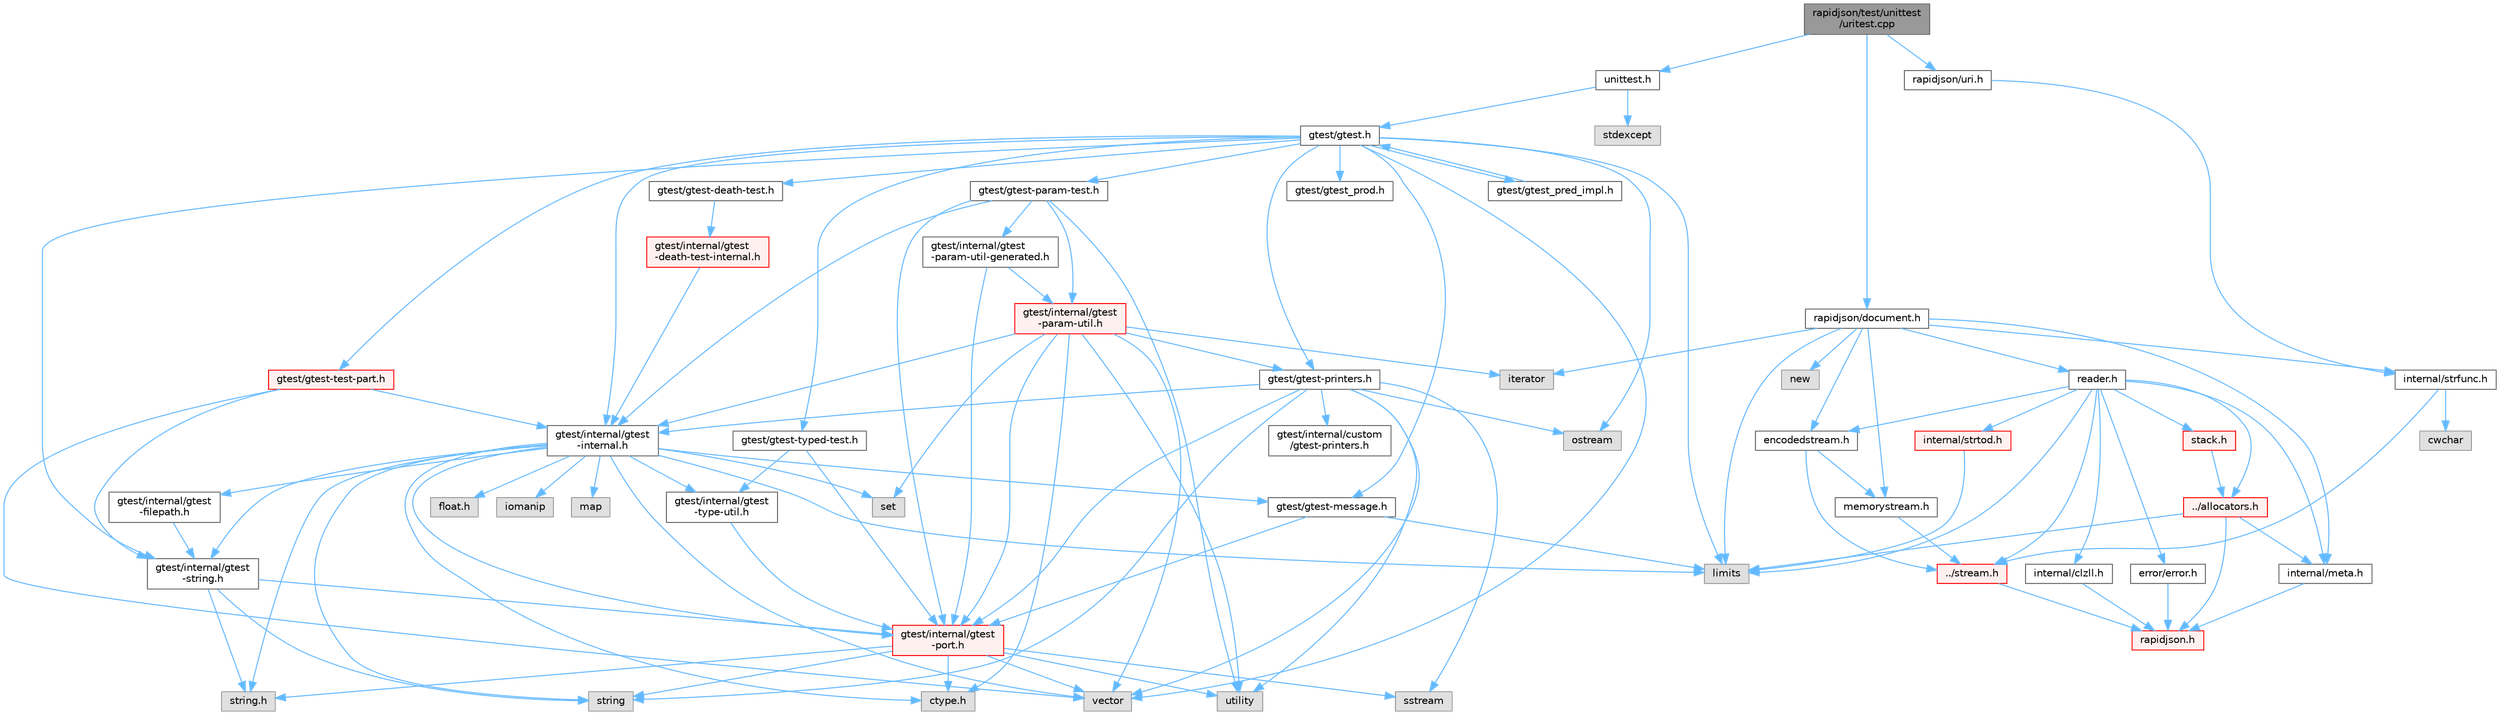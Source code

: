 digraph "rapidjson/test/unittest/uritest.cpp"
{
 // LATEX_PDF_SIZE
  bgcolor="transparent";
  edge [fontname=Helvetica,fontsize=10,labelfontname=Helvetica,labelfontsize=10];
  node [fontname=Helvetica,fontsize=10,shape=box,height=0.2,width=0.4];
  Node1 [id="Node000001",label="rapidjson/test/unittest\l/uritest.cpp",height=0.2,width=0.4,color="gray40", fillcolor="grey60", style="filled", fontcolor="black",tooltip=" "];
  Node1 -> Node2 [id="edge1_Node000001_Node000002",color="steelblue1",style="solid",tooltip=" "];
  Node2 [id="Node000002",label="unittest.h",height=0.2,width=0.4,color="grey40", fillcolor="white", style="filled",URL="$unittest_8h.html",tooltip=" "];
  Node2 -> Node3 [id="edge2_Node000002_Node000003",color="steelblue1",style="solid",tooltip=" "];
  Node3 [id="Node000003",label="gtest/gtest.h",height=0.2,width=0.4,color="grey40", fillcolor="white", style="filled",URL="$gtest_8h.html",tooltip=" "];
  Node3 -> Node4 [id="edge3_Node000003_Node000004",color="steelblue1",style="solid",tooltip=" "];
  Node4 [id="Node000004",label="limits",height=0.2,width=0.4,color="grey60", fillcolor="#E0E0E0", style="filled",tooltip=" "];
  Node3 -> Node5 [id="edge4_Node000003_Node000005",color="steelblue1",style="solid",tooltip=" "];
  Node5 [id="Node000005",label="ostream",height=0.2,width=0.4,color="grey60", fillcolor="#E0E0E0", style="filled",tooltip=" "];
  Node3 -> Node6 [id="edge5_Node000003_Node000006",color="steelblue1",style="solid",tooltip=" "];
  Node6 [id="Node000006",label="vector",height=0.2,width=0.4,color="grey60", fillcolor="#E0E0E0", style="filled",tooltip=" "];
  Node3 -> Node7 [id="edge6_Node000003_Node000007",color="steelblue1",style="solid",tooltip=" "];
  Node7 [id="Node000007",label="gtest/internal/gtest\l-internal.h",height=0.2,width=0.4,color="grey40", fillcolor="white", style="filled",URL="$gtest-internal_8h.html",tooltip=" "];
  Node7 -> Node8 [id="edge7_Node000007_Node000008",color="steelblue1",style="solid",tooltip=" "];
  Node8 [id="Node000008",label="gtest/internal/gtest\l-port.h",height=0.2,width=0.4,color="red", fillcolor="#FFF0F0", style="filled",URL="$gtest-port_8h.html",tooltip=" "];
  Node8 -> Node9 [id="edge8_Node000008_Node000009",color="steelblue1",style="solid",tooltip=" "];
  Node9 [id="Node000009",label="ctype.h",height=0.2,width=0.4,color="grey60", fillcolor="#E0E0E0", style="filled",tooltip=" "];
  Node8 -> Node13 [id="edge9_Node000008_Node000013",color="steelblue1",style="solid",tooltip=" "];
  Node13 [id="Node000013",label="string.h",height=0.2,width=0.4,color="grey60", fillcolor="#E0E0E0", style="filled",tooltip=" "];
  Node8 -> Node16 [id="edge10_Node000008_Node000016",color="steelblue1",style="solid",tooltip=" "];
  Node16 [id="Node000016",label="string",height=0.2,width=0.4,color="grey60", fillcolor="#E0E0E0", style="filled",tooltip=" "];
  Node8 -> Node19 [id="edge11_Node000008_Node000019",color="steelblue1",style="solid",tooltip=" "];
  Node19 [id="Node000019",label="sstream",height=0.2,width=0.4,color="grey60", fillcolor="#E0E0E0", style="filled",tooltip=" "];
  Node8 -> Node20 [id="edge12_Node000008_Node000020",color="steelblue1",style="solid",tooltip=" "];
  Node20 [id="Node000020",label="utility",height=0.2,width=0.4,color="grey60", fillcolor="#E0E0E0", style="filled",tooltip=" "];
  Node8 -> Node6 [id="edge13_Node000008_Node000006",color="steelblue1",style="solid",tooltip=" "];
  Node7 -> Node9 [id="edge14_Node000007_Node000009",color="steelblue1",style="solid",tooltip=" "];
  Node7 -> Node40 [id="edge15_Node000007_Node000040",color="steelblue1",style="solid",tooltip=" "];
  Node40 [id="Node000040",label="float.h",height=0.2,width=0.4,color="grey60", fillcolor="#E0E0E0", style="filled",tooltip=" "];
  Node7 -> Node13 [id="edge16_Node000007_Node000013",color="steelblue1",style="solid",tooltip=" "];
  Node7 -> Node41 [id="edge17_Node000007_Node000041",color="steelblue1",style="solid",tooltip=" "];
  Node41 [id="Node000041",label="iomanip",height=0.2,width=0.4,color="grey60", fillcolor="#E0E0E0", style="filled",tooltip=" "];
  Node7 -> Node4 [id="edge18_Node000007_Node000004",color="steelblue1",style="solid",tooltip=" "];
  Node7 -> Node42 [id="edge19_Node000007_Node000042",color="steelblue1",style="solid",tooltip=" "];
  Node42 [id="Node000042",label="map",height=0.2,width=0.4,color="grey60", fillcolor="#E0E0E0", style="filled",tooltip=" "];
  Node7 -> Node43 [id="edge20_Node000007_Node000043",color="steelblue1",style="solid",tooltip=" "];
  Node43 [id="Node000043",label="set",height=0.2,width=0.4,color="grey60", fillcolor="#E0E0E0", style="filled",tooltip=" "];
  Node7 -> Node16 [id="edge21_Node000007_Node000016",color="steelblue1",style="solid",tooltip=" "];
  Node7 -> Node6 [id="edge22_Node000007_Node000006",color="steelblue1",style="solid",tooltip=" "];
  Node7 -> Node44 [id="edge23_Node000007_Node000044",color="steelblue1",style="solid",tooltip=" "];
  Node44 [id="Node000044",label="gtest/gtest-message.h",height=0.2,width=0.4,color="grey40", fillcolor="white", style="filled",URL="$gtest-message_8h.html",tooltip=" "];
  Node44 -> Node4 [id="edge24_Node000044_Node000004",color="steelblue1",style="solid",tooltip=" "];
  Node44 -> Node8 [id="edge25_Node000044_Node000008",color="steelblue1",style="solid",tooltip=" "];
  Node7 -> Node45 [id="edge26_Node000007_Node000045",color="steelblue1",style="solid",tooltip=" "];
  Node45 [id="Node000045",label="gtest/internal/gtest\l-filepath.h",height=0.2,width=0.4,color="grey40", fillcolor="white", style="filled",URL="$gtest-filepath_8h.html",tooltip=" "];
  Node45 -> Node46 [id="edge27_Node000045_Node000046",color="steelblue1",style="solid",tooltip=" "];
  Node46 [id="Node000046",label="gtest/internal/gtest\l-string.h",height=0.2,width=0.4,color="grey40", fillcolor="white", style="filled",URL="$gtest-string_8h.html",tooltip=" "];
  Node46 -> Node13 [id="edge28_Node000046_Node000013",color="steelblue1",style="solid",tooltip=" "];
  Node46 -> Node16 [id="edge29_Node000046_Node000016",color="steelblue1",style="solid",tooltip=" "];
  Node46 -> Node8 [id="edge30_Node000046_Node000008",color="steelblue1",style="solid",tooltip=" "];
  Node7 -> Node46 [id="edge31_Node000007_Node000046",color="steelblue1",style="solid",tooltip=" "];
  Node7 -> Node47 [id="edge32_Node000007_Node000047",color="steelblue1",style="solid",tooltip=" "];
  Node47 [id="Node000047",label="gtest/internal/gtest\l-type-util.h",height=0.2,width=0.4,color="grey40", fillcolor="white", style="filled",URL="$gtest-type-util_8h.html",tooltip=" "];
  Node47 -> Node8 [id="edge33_Node000047_Node000008",color="steelblue1",style="solid",tooltip=" "];
  Node3 -> Node46 [id="edge34_Node000003_Node000046",color="steelblue1",style="solid",tooltip=" "];
  Node3 -> Node48 [id="edge35_Node000003_Node000048",color="steelblue1",style="solid",tooltip=" "];
  Node48 [id="Node000048",label="gtest/gtest-death-test.h",height=0.2,width=0.4,color="grey40", fillcolor="white", style="filled",URL="$gtest-death-test_8h.html",tooltip=" "];
  Node48 -> Node49 [id="edge36_Node000048_Node000049",color="steelblue1",style="solid",tooltip=" "];
  Node49 [id="Node000049",label="gtest/internal/gtest\l-death-test-internal.h",height=0.2,width=0.4,color="red", fillcolor="#FFF0F0", style="filled",URL="$gtest-death-test-internal_8h.html",tooltip=" "];
  Node49 -> Node7 [id="edge37_Node000049_Node000007",color="steelblue1",style="solid",tooltip=" "];
  Node3 -> Node44 [id="edge38_Node000003_Node000044",color="steelblue1",style="solid",tooltip=" "];
  Node3 -> Node50 [id="edge39_Node000003_Node000050",color="steelblue1",style="solid",tooltip=" "];
  Node50 [id="Node000050",label="gtest/gtest-param-test.h",height=0.2,width=0.4,color="grey40", fillcolor="white", style="filled",URL="$gtest-param-test_8h.html",tooltip=" "];
  Node50 -> Node8 [id="edge40_Node000050_Node000008",color="steelblue1",style="solid",tooltip=" "];
  Node50 -> Node20 [id="edge41_Node000050_Node000020",color="steelblue1",style="solid",tooltip=" "];
  Node50 -> Node7 [id="edge42_Node000050_Node000007",color="steelblue1",style="solid",tooltip=" "];
  Node50 -> Node51 [id="edge43_Node000050_Node000051",color="steelblue1",style="solid",tooltip=" "];
  Node51 [id="Node000051",label="gtest/internal/gtest\l-param-util.h",height=0.2,width=0.4,color="red", fillcolor="#FFF0F0", style="filled",URL="$gtest-param-util_8h.html",tooltip=" "];
  Node51 -> Node9 [id="edge44_Node000051_Node000009",color="steelblue1",style="solid",tooltip=" "];
  Node51 -> Node52 [id="edge45_Node000051_Node000052",color="steelblue1",style="solid",tooltip=" "];
  Node52 [id="Node000052",label="iterator",height=0.2,width=0.4,color="grey60", fillcolor="#E0E0E0", style="filled",tooltip=" "];
  Node51 -> Node43 [id="edge46_Node000051_Node000043",color="steelblue1",style="solid",tooltip=" "];
  Node51 -> Node20 [id="edge47_Node000051_Node000020",color="steelblue1",style="solid",tooltip=" "];
  Node51 -> Node6 [id="edge48_Node000051_Node000006",color="steelblue1",style="solid",tooltip=" "];
  Node51 -> Node7 [id="edge49_Node000051_Node000007",color="steelblue1",style="solid",tooltip=" "];
  Node51 -> Node8 [id="edge50_Node000051_Node000008",color="steelblue1",style="solid",tooltip=" "];
  Node51 -> Node55 [id="edge51_Node000051_Node000055",color="steelblue1",style="solid",tooltip=" "];
  Node55 [id="Node000055",label="gtest/gtest-printers.h",height=0.2,width=0.4,color="grey40", fillcolor="white", style="filled",URL="$gtest-printers_8h.html",tooltip=" "];
  Node55 -> Node5 [id="edge52_Node000055_Node000005",color="steelblue1",style="solid",tooltip=" "];
  Node55 -> Node19 [id="edge53_Node000055_Node000019",color="steelblue1",style="solid",tooltip=" "];
  Node55 -> Node16 [id="edge54_Node000055_Node000016",color="steelblue1",style="solid",tooltip=" "];
  Node55 -> Node20 [id="edge55_Node000055_Node000020",color="steelblue1",style="solid",tooltip=" "];
  Node55 -> Node6 [id="edge56_Node000055_Node000006",color="steelblue1",style="solid",tooltip=" "];
  Node55 -> Node8 [id="edge57_Node000055_Node000008",color="steelblue1",style="solid",tooltip=" "];
  Node55 -> Node7 [id="edge58_Node000055_Node000007",color="steelblue1",style="solid",tooltip=" "];
  Node55 -> Node56 [id="edge59_Node000055_Node000056",color="steelblue1",style="solid",tooltip=" "];
  Node56 [id="Node000056",label="gtest/internal/custom\l/gtest-printers.h",height=0.2,width=0.4,color="grey40", fillcolor="white", style="filled",URL="$internal_2custom_2gtest-printers_8h.html",tooltip=" "];
  Node50 -> Node57 [id="edge60_Node000050_Node000057",color="steelblue1",style="solid",tooltip=" "];
  Node57 [id="Node000057",label="gtest/internal/gtest\l-param-util-generated.h",height=0.2,width=0.4,color="grey40", fillcolor="white", style="filled",URL="$gtest-param-util-generated_8h.html",tooltip=" "];
  Node57 -> Node51 [id="edge61_Node000057_Node000051",color="steelblue1",style="solid",tooltip=" "];
  Node57 -> Node8 [id="edge62_Node000057_Node000008",color="steelblue1",style="solid",tooltip=" "];
  Node3 -> Node55 [id="edge63_Node000003_Node000055",color="steelblue1",style="solid",tooltip=" "];
  Node3 -> Node58 [id="edge64_Node000003_Node000058",color="steelblue1",style="solid",tooltip=" "];
  Node58 [id="Node000058",label="gtest/gtest_prod.h",height=0.2,width=0.4,color="grey40", fillcolor="white", style="filled",URL="$gtest__prod_8h.html",tooltip=" "];
  Node3 -> Node59 [id="edge65_Node000003_Node000059",color="steelblue1",style="solid",tooltip=" "];
  Node59 [id="Node000059",label="gtest/gtest-test-part.h",height=0.2,width=0.4,color="red", fillcolor="#FFF0F0", style="filled",URL="$gtest-test-part_8h.html",tooltip=" "];
  Node59 -> Node6 [id="edge66_Node000059_Node000006",color="steelblue1",style="solid",tooltip=" "];
  Node59 -> Node7 [id="edge67_Node000059_Node000007",color="steelblue1",style="solid",tooltip=" "];
  Node59 -> Node46 [id="edge68_Node000059_Node000046",color="steelblue1",style="solid",tooltip=" "];
  Node3 -> Node61 [id="edge69_Node000003_Node000061",color="steelblue1",style="solid",tooltip=" "];
  Node61 [id="Node000061",label="gtest/gtest-typed-test.h",height=0.2,width=0.4,color="grey40", fillcolor="white", style="filled",URL="$gtest-typed-test_8h.html",tooltip=" "];
  Node61 -> Node8 [id="edge70_Node000061_Node000008",color="steelblue1",style="solid",tooltip=" "];
  Node61 -> Node47 [id="edge71_Node000061_Node000047",color="steelblue1",style="solid",tooltip=" "];
  Node3 -> Node62 [id="edge72_Node000003_Node000062",color="steelblue1",style="solid",tooltip=" "];
  Node62 [id="Node000062",label="gtest/gtest_pred_impl.h",height=0.2,width=0.4,color="grey40", fillcolor="white", style="filled",URL="$gtest__pred__impl_8h.html",tooltip=" "];
  Node62 -> Node3 [id="edge73_Node000062_Node000003",color="steelblue1",style="solid",tooltip=" "];
  Node2 -> Node63 [id="edge74_Node000002_Node000063",color="steelblue1",style="solid",tooltip=" "];
  Node63 [id="Node000063",label="stdexcept",height=0.2,width=0.4,color="grey60", fillcolor="#E0E0E0", style="filled",tooltip=" "];
  Node1 -> Node64 [id="edge75_Node000001_Node000064",color="steelblue1",style="solid",tooltip=" "];
  Node64 [id="Node000064",label="rapidjson/document.h",height=0.2,width=0.4,color="grey40", fillcolor="white", style="filled",URL="$document_8h.html",tooltip=" "];
  Node64 -> Node65 [id="edge76_Node000064_Node000065",color="steelblue1",style="solid",tooltip=" "];
  Node65 [id="Node000065",label="reader.h",height=0.2,width=0.4,color="grey40", fillcolor="white", style="filled",URL="$reader_8h.html",tooltip=" "];
  Node65 -> Node26 [id="edge77_Node000065_Node000026",color="steelblue1",style="solid",tooltip=" "];
  Node26 [id="Node000026",label="../allocators.h",height=0.2,width=0.4,color="red", fillcolor="#FFF0F0", style="filled",URL="$allocators_8h.html",tooltip=" "];
  Node26 -> Node27 [id="edge78_Node000026_Node000027",color="steelblue1",style="solid",tooltip=" "];
  Node27 [id="Node000027",label="rapidjson.h",height=0.2,width=0.4,color="red", fillcolor="#FFF0F0", style="filled",URL="$rapidjson_8h.html",tooltip="common definitions and configuration"];
  Node26 -> Node31 [id="edge79_Node000026_Node000031",color="steelblue1",style="solid",tooltip=" "];
  Node31 [id="Node000031",label="internal/meta.h",height=0.2,width=0.4,color="grey40", fillcolor="white", style="filled",URL="$meta_8h.html",tooltip=" "];
  Node31 -> Node27 [id="edge80_Node000031_Node000027",color="steelblue1",style="solid",tooltip=" "];
  Node26 -> Node4 [id="edge81_Node000026_Node000004",color="steelblue1",style="solid",tooltip=" "];
  Node65 -> Node33 [id="edge82_Node000065_Node000033",color="steelblue1",style="solid",tooltip=" "];
  Node33 [id="Node000033",label="../stream.h",height=0.2,width=0.4,color="red", fillcolor="#FFF0F0", style="filled",URL="$stream_8h.html",tooltip=" "];
  Node33 -> Node27 [id="edge83_Node000033_Node000027",color="steelblue1",style="solid",tooltip=" "];
  Node65 -> Node66 [id="edge84_Node000065_Node000066",color="steelblue1",style="solid",tooltip=" "];
  Node66 [id="Node000066",label="encodedstream.h",height=0.2,width=0.4,color="grey40", fillcolor="white", style="filled",URL="$encodedstream_8h.html",tooltip=" "];
  Node66 -> Node33 [id="edge85_Node000066_Node000033",color="steelblue1",style="solid",tooltip=" "];
  Node66 -> Node67 [id="edge86_Node000066_Node000067",color="steelblue1",style="solid",tooltip=" "];
  Node67 [id="Node000067",label="memorystream.h",height=0.2,width=0.4,color="grey40", fillcolor="white", style="filled",URL="$memorystream_8h.html",tooltip=" "];
  Node67 -> Node33 [id="edge87_Node000067_Node000033",color="steelblue1",style="solid",tooltip=" "];
  Node65 -> Node68 [id="edge88_Node000065_Node000068",color="steelblue1",style="solid",tooltip=" "];
  Node68 [id="Node000068",label="internal/clzll.h",height=0.2,width=0.4,color="grey40", fillcolor="white", style="filled",URL="$clzll_8h.html",tooltip=" "];
  Node68 -> Node27 [id="edge89_Node000068_Node000027",color="steelblue1",style="solid",tooltip=" "];
  Node65 -> Node31 [id="edge90_Node000065_Node000031",color="steelblue1",style="solid",tooltip=" "];
  Node65 -> Node35 [id="edge91_Node000065_Node000035",color="steelblue1",style="solid",tooltip=" "];
  Node35 [id="Node000035",label="stack.h",height=0.2,width=0.4,color="red", fillcolor="#FFF0F0", style="filled",URL="$stack_8h.html",tooltip=" "];
  Node35 -> Node26 [id="edge92_Node000035_Node000026",color="steelblue1",style="solid",tooltip=" "];
  Node65 -> Node69 [id="edge93_Node000065_Node000069",color="steelblue1",style="solid",tooltip=" "];
  Node69 [id="Node000069",label="internal/strtod.h",height=0.2,width=0.4,color="red", fillcolor="#FFF0F0", style="filled",URL="$strtod_8h.html",tooltip=" "];
  Node69 -> Node4 [id="edge94_Node000069_Node000004",color="steelblue1",style="solid",tooltip=" "];
  Node65 -> Node4 [id="edge95_Node000065_Node000004",color="steelblue1",style="solid",tooltip=" "];
  Node65 -> Node75 [id="edge96_Node000065_Node000075",color="steelblue1",style="solid",tooltip=" "];
  Node75 [id="Node000075",label="error/error.h",height=0.2,width=0.4,color="grey40", fillcolor="white", style="filled",URL="$error_8h.html",tooltip=" "];
  Node75 -> Node27 [id="edge97_Node000075_Node000027",color="steelblue1",style="solid",tooltip=" "];
  Node64 -> Node31 [id="edge98_Node000064_Node000031",color="steelblue1",style="solid",tooltip=" "];
  Node64 -> Node76 [id="edge99_Node000064_Node000076",color="steelblue1",style="solid",tooltip=" "];
  Node76 [id="Node000076",label="internal/strfunc.h",height=0.2,width=0.4,color="grey40", fillcolor="white", style="filled",URL="$strfunc_8h.html",tooltip=" "];
  Node76 -> Node33 [id="edge100_Node000076_Node000033",color="steelblue1",style="solid",tooltip=" "];
  Node76 -> Node77 [id="edge101_Node000076_Node000077",color="steelblue1",style="solid",tooltip=" "];
  Node77 [id="Node000077",label="cwchar",height=0.2,width=0.4,color="grey60", fillcolor="#E0E0E0", style="filled",tooltip=" "];
  Node64 -> Node67 [id="edge102_Node000064_Node000067",color="steelblue1",style="solid",tooltip=" "];
  Node64 -> Node66 [id="edge103_Node000064_Node000066",color="steelblue1",style="solid",tooltip=" "];
  Node64 -> Node78 [id="edge104_Node000064_Node000078",color="steelblue1",style="solid",tooltip=" "];
  Node78 [id="Node000078",label="new",height=0.2,width=0.4,color="grey60", fillcolor="#E0E0E0", style="filled",tooltip=" "];
  Node64 -> Node4 [id="edge105_Node000064_Node000004",color="steelblue1",style="solid",tooltip=" "];
  Node64 -> Node52 [id="edge106_Node000064_Node000052",color="steelblue1",style="solid",tooltip=" "];
  Node1 -> Node79 [id="edge107_Node000001_Node000079",color="steelblue1",style="solid",tooltip=" "];
  Node79 [id="Node000079",label="rapidjson/uri.h",height=0.2,width=0.4,color="grey40", fillcolor="white", style="filled",URL="$uri_8h.html",tooltip=" "];
  Node79 -> Node76 [id="edge108_Node000079_Node000076",color="steelblue1",style="solid",tooltip=" "];
}
